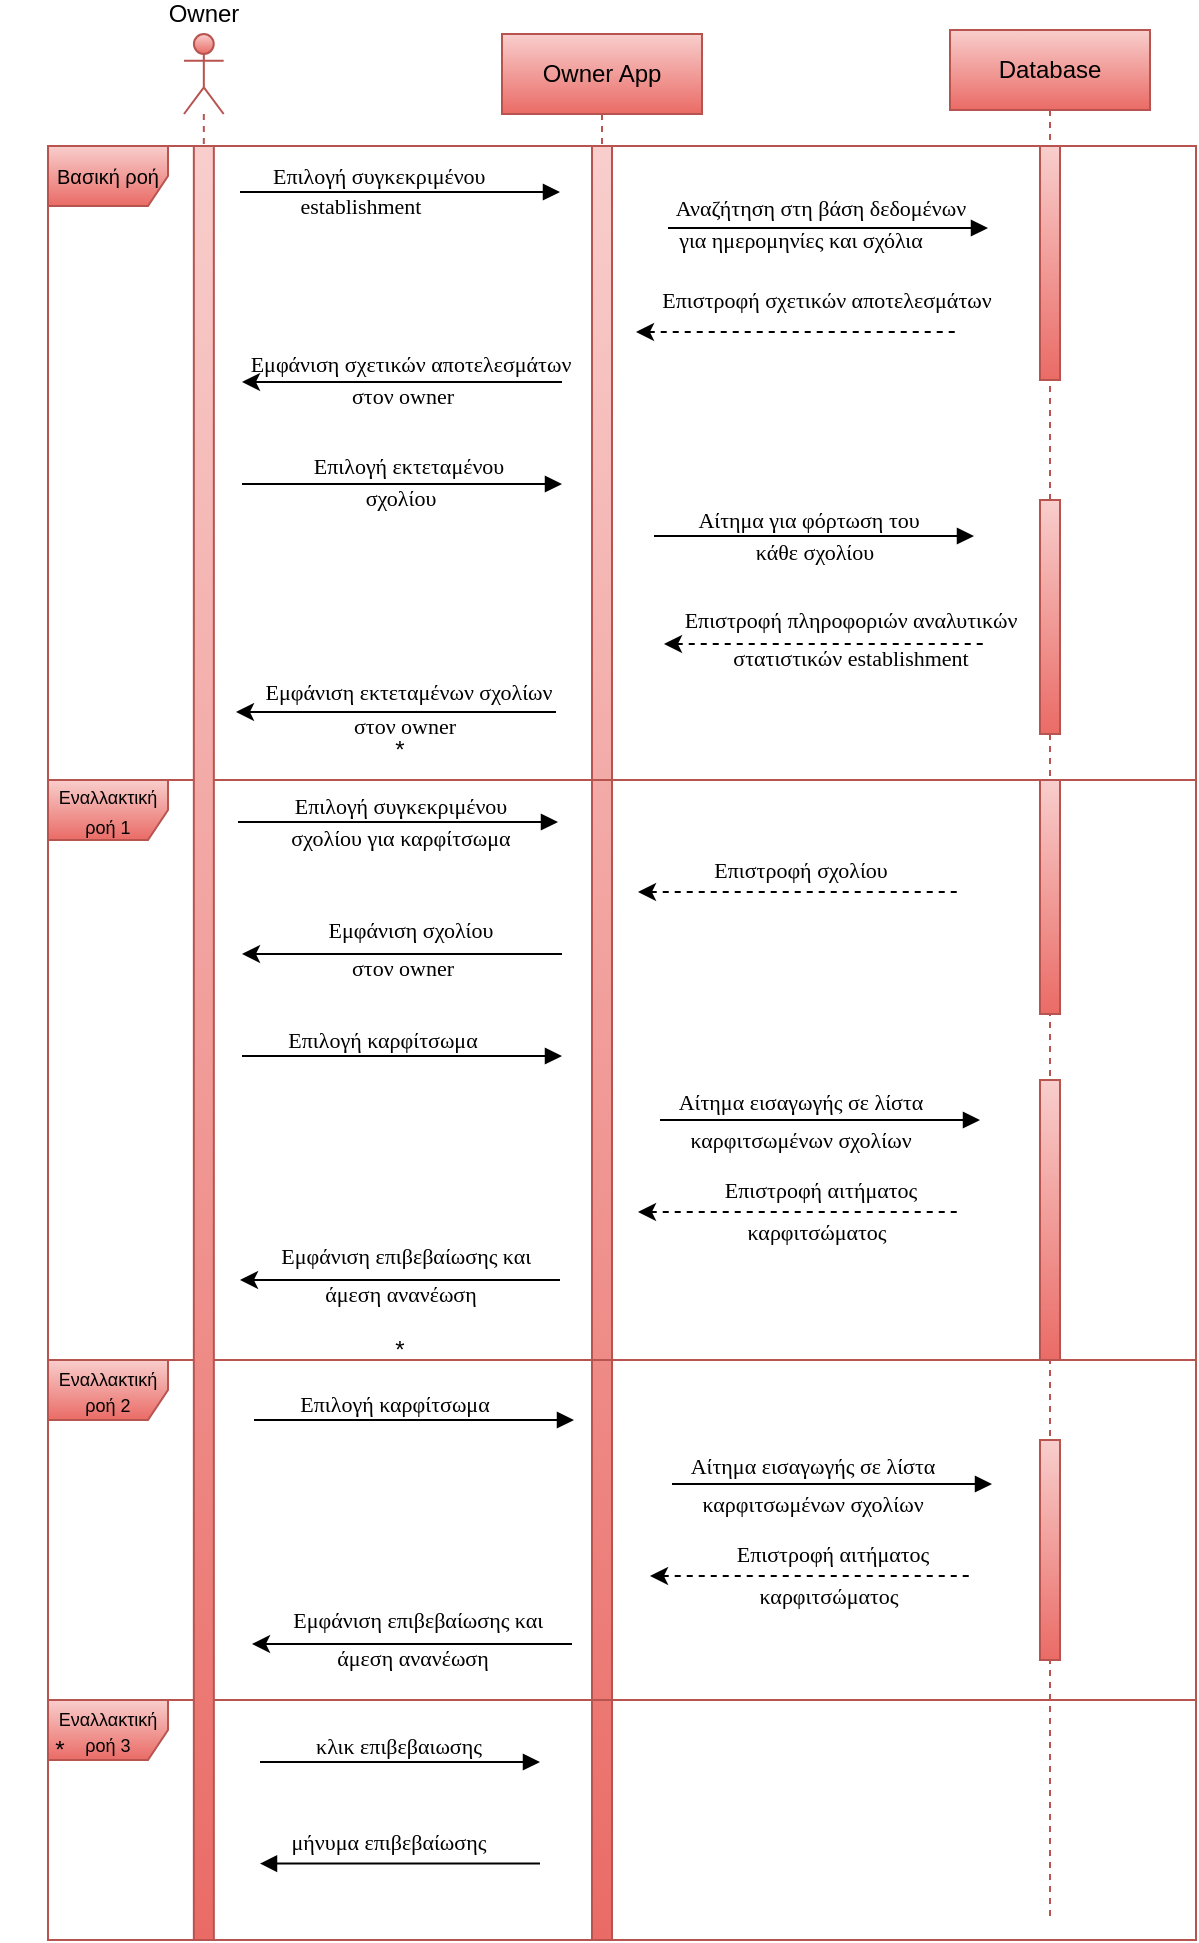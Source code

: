 <mxfile version="24.2.5" type="device" pages="2">
  <diagram name="Page-1" id="2YBvvXClWsGukQMizWep">
    <mxGraphModel dx="819" dy="478" grid="1" gridSize="10" guides="1" tooltips="1" connect="1" arrows="1" fold="1" page="1" pageScale="1" pageWidth="850" pageHeight="1100" math="0" shadow="0">
      <root>
        <mxCell id="0" />
        <mxCell id="1" parent="0" />
        <mxCell id="HssEaDPhGQ170ZanIvbt-1" value="Owner" style="shape=umlLifeline;perimeter=lifelinePerimeter;whiteSpace=wrap;html=1;container=1;dropTarget=0;collapsible=0;recursiveResize=0;outlineConnect=0;portConstraint=eastwest;newEdgeStyle={&quot;curved&quot;:0,&quot;rounded&quot;:0};participant=umlActor;horizontal=1;verticalAlign=middle;align=center;spacingTop=0;spacing=2;spacingBottom=60;fillColor=#f8cecc;gradientColor=#ea6b66;strokeColor=#b85450;" parent="1" vertex="1">
          <mxGeometry x="92" y="127" width="19.83" height="943" as="geometry" />
        </mxCell>
        <mxCell id="HssEaDPhGQ170ZanIvbt-2" value="Owner App" style="shape=umlLifeline;perimeter=lifelinePerimeter;whiteSpace=wrap;html=1;container=1;dropTarget=0;collapsible=0;recursiveResize=0;outlineConnect=0;portConstraint=eastwest;newEdgeStyle={&quot;curved&quot;:0,&quot;rounded&quot;:0};fillColor=#f8cecc;gradientColor=#ea6b66;strokeColor=#b85450;" parent="1" vertex="1">
          <mxGeometry x="251" y="127" width="100" height="953" as="geometry" />
        </mxCell>
        <mxCell id="X7sTj3hDLXXS_QdZAhLl-9" value="" style="html=1;points=[[0,0,0,0,5],[0,1,0,0,-5],[1,0,0,0,5],[1,1,0,0,-5]];perimeter=orthogonalPerimeter;outlineConnect=0;targetShapes=umlLifeline;portConstraint=eastwest;newEdgeStyle={&quot;curved&quot;:0,&quot;rounded&quot;:0};fillColor=#f8cecc;gradientColor=#ea6b66;strokeColor=#b85450;" parent="HssEaDPhGQ170ZanIvbt-2" vertex="1">
          <mxGeometry x="45" y="56" width="10" height="897" as="geometry" />
        </mxCell>
        <mxCell id="HssEaDPhGQ170ZanIvbt-3" value="Database" style="shape=umlLifeline;perimeter=lifelinePerimeter;whiteSpace=wrap;html=1;container=1;dropTarget=0;collapsible=0;recursiveResize=0;outlineConnect=0;portConstraint=eastwest;newEdgeStyle={&quot;curved&quot;:0,&quot;rounded&quot;:0};fontFamily=Helvetica;strokeColor=#b85450;align=center;verticalAlign=middle;fontSize=12;fontColor=default;fillColor=#f8cecc;gradientColor=#ea6b66;" parent="1" vertex="1">
          <mxGeometry x="475" y="125" width="100" height="945" as="geometry" />
        </mxCell>
        <mxCell id="HssEaDPhGQ170ZanIvbt-4" value="" style="endArrow=block;endFill=1;html=1;edgeStyle=orthogonalEdgeStyle;align=left;verticalAlign=top;rounded=0;fontFamily=comfortaa;" parent="1" edge="1">
          <mxGeometry x="-1" relative="1" as="geometry">
            <mxPoint x="120" y="206" as="sourcePoint" />
            <mxPoint x="280" y="206" as="targetPoint" />
          </mxGeometry>
        </mxCell>
        <mxCell id="HssEaDPhGQ170ZanIvbt-5" value="Επιλογή συγκεκριμένου&lt;span style=&quot;white-space: pre;&quot;&gt;&#x9;&lt;/span&gt;" style="edgeLabel;html=1;align=center;verticalAlign=middle;resizable=0;points=[];fontFamily=comfortaa;" parent="HssEaDPhGQ170ZanIvbt-4" connectable="0" vertex="1">
          <mxGeometry x="0.043" y="1" relative="1" as="geometry">
            <mxPoint x="-13" y="-7" as="offset" />
          </mxGeometry>
        </mxCell>
        <mxCell id="HssEaDPhGQ170ZanIvbt-6" value="establishment" style="edgeLabel;html=1;align=center;verticalAlign=middle;resizable=0;points=[];fontFamily=comfortaa;" parent="HssEaDPhGQ170ZanIvbt-4" connectable="0" vertex="1">
          <mxGeometry x="0.061" y="-3" relative="1" as="geometry">
            <mxPoint x="-25" y="4" as="offset" />
          </mxGeometry>
        </mxCell>
        <mxCell id="HssEaDPhGQ170ZanIvbt-7" value="" style="endArrow=block;endFill=1;html=1;edgeStyle=orthogonalEdgeStyle;align=left;verticalAlign=top;rounded=0;fontFamily=comfortaa;" parent="1" edge="1">
          <mxGeometry x="-1" relative="1" as="geometry">
            <mxPoint x="334" y="224" as="sourcePoint" />
            <mxPoint x="494" y="224" as="targetPoint" />
          </mxGeometry>
        </mxCell>
        <mxCell id="HssEaDPhGQ170ZanIvbt-8" value="Αναζήτηση στη βάση δεδομένων" style="edgeLabel;html=1;align=center;verticalAlign=middle;resizable=0;points=[];fontFamily=comfortaa;labelBackgroundColor=none;" parent="HssEaDPhGQ170ZanIvbt-7" connectable="0" vertex="1">
          <mxGeometry x="-0.188" y="2" relative="1" as="geometry">
            <mxPoint x="11" y="-8" as="offset" />
          </mxGeometry>
        </mxCell>
        <mxCell id="HssEaDPhGQ170ZanIvbt-9" value="για ημερομηνίες και σχόλια" style="edgeLabel;html=1;align=center;verticalAlign=middle;resizable=0;points=[];fontFamily=comfortaa;labelBackgroundColor=none;" parent="HssEaDPhGQ170ZanIvbt-7" connectable="0" vertex="1">
          <mxGeometry x="0.037" relative="1" as="geometry">
            <mxPoint x="-17" y="6" as="offset" />
          </mxGeometry>
        </mxCell>
        <mxCell id="HssEaDPhGQ170ZanIvbt-10" value="" style="endArrow=block;endFill=1;html=1;edgeStyle=orthogonalEdgeStyle;align=left;verticalAlign=top;rounded=0;fontFamily=comfortaa;" parent="1" edge="1">
          <mxGeometry x="-1" relative="1" as="geometry">
            <mxPoint x="121" y="352" as="sourcePoint" />
            <mxPoint x="281" y="352" as="targetPoint" />
          </mxGeometry>
        </mxCell>
        <mxCell id="HssEaDPhGQ170ZanIvbt-11" value="Επιλογή εκτεταμένου" style="edgeLabel;html=1;align=center;verticalAlign=middle;resizable=0;points=[];fontFamily=comfortaa;" parent="HssEaDPhGQ170ZanIvbt-10" connectable="0" vertex="1">
          <mxGeometry x="0.129" y="1" relative="1" as="geometry">
            <mxPoint x="-8" y="-8" as="offset" />
          </mxGeometry>
        </mxCell>
        <mxCell id="HssEaDPhGQ170ZanIvbt-12" value="σχολίου" style="edgeLabel;html=1;align=center;verticalAlign=middle;resizable=0;points=[];fontFamily=comfortaa;" parent="HssEaDPhGQ170ZanIvbt-10" connectable="0" vertex="1">
          <mxGeometry x="0.172" y="-2" relative="1" as="geometry">
            <mxPoint x="-15" y="5" as="offset" />
          </mxGeometry>
        </mxCell>
        <mxCell id="HssEaDPhGQ170ZanIvbt-13" value="" style="endArrow=block;endFill=1;html=1;edgeStyle=orthogonalEdgeStyle;align=left;verticalAlign=top;rounded=0;fontFamily=comfortaa;" parent="1" edge="1">
          <mxGeometry x="-1" relative="1" as="geometry">
            <mxPoint x="119" y="521" as="sourcePoint" />
            <mxPoint x="279" y="521" as="targetPoint" />
          </mxGeometry>
        </mxCell>
        <mxCell id="HssEaDPhGQ170ZanIvbt-14" value="Επιλογή συγκεκριμένου" style="edgeLabel;html=1;align=center;verticalAlign=middle;resizable=0;points=[];fontFamily=comfortaa;labelBackgroundColor=none;" parent="HssEaDPhGQ170ZanIvbt-13" connectable="0" vertex="1">
          <mxGeometry x="0.263" y="2" relative="1" as="geometry">
            <mxPoint x="-20" y="-6" as="offset" />
          </mxGeometry>
        </mxCell>
        <mxCell id="HssEaDPhGQ170ZanIvbt-15" value="σχολίου για καρφίτσωμα" style="edgeLabel;html=1;align=center;verticalAlign=middle;resizable=0;points=[];fontFamily=comfortaa;" parent="HssEaDPhGQ170ZanIvbt-13" connectable="0" vertex="1">
          <mxGeometry x="0.761" relative="1" as="geometry">
            <mxPoint x="-60" y="8" as="offset" />
          </mxGeometry>
        </mxCell>
        <mxCell id="HssEaDPhGQ170ZanIvbt-16" value="" style="endArrow=block;endFill=1;html=1;edgeStyle=orthogonalEdgeStyle;align=left;verticalAlign=top;rounded=0;fontFamily=comfortaa;" parent="1" edge="1">
          <mxGeometry x="-1" relative="1" as="geometry">
            <mxPoint x="327" y="378" as="sourcePoint" />
            <mxPoint x="487" y="378" as="targetPoint" />
          </mxGeometry>
        </mxCell>
        <mxCell id="HssEaDPhGQ170ZanIvbt-17" value="Αίτημα για φόρτωση του" style="edgeLabel;html=1;align=center;verticalAlign=middle;resizable=0;points=[];fontFamily=comfortaa;" parent="HssEaDPhGQ170ZanIvbt-16" connectable="0" vertex="1">
          <mxGeometry x="0.3" y="-1" relative="1" as="geometry">
            <mxPoint x="-27" y="-9" as="offset" />
          </mxGeometry>
        </mxCell>
        <mxCell id="HssEaDPhGQ170ZanIvbt-18" value="κάθε σχολίου" style="edgeLabel;html=1;align=center;verticalAlign=middle;resizable=0;points=[];fontFamily=comfortaa;" parent="HssEaDPhGQ170ZanIvbt-16" connectable="0" vertex="1">
          <mxGeometry x="0.231" y="-3" relative="1" as="geometry">
            <mxPoint x="-19" y="5" as="offset" />
          </mxGeometry>
        </mxCell>
        <mxCell id="HssEaDPhGQ170ZanIvbt-19" value="" style="endArrow=none;endFill=0;html=1;edgeStyle=orthogonalEdgeStyle;align=left;verticalAlign=top;rounded=0;startArrow=classic;startFill=1;dashed=1;fontFamily=comfortaa;" parent="1" edge="1">
          <mxGeometry x="-1" relative="1" as="geometry">
            <mxPoint x="318" y="276" as="sourcePoint" />
            <mxPoint x="478" y="276" as="targetPoint" />
          </mxGeometry>
        </mxCell>
        <mxCell id="HssEaDPhGQ170ZanIvbt-20" value="Επιστροφή σχετικών αποτελεσμάτων" style="edgeLabel;html=1;align=center;verticalAlign=middle;resizable=0;points=[];fontFamily=comfortaa;" parent="HssEaDPhGQ170ZanIvbt-19" connectable="0" vertex="1">
          <mxGeometry x="-0.324" y="2" relative="1" as="geometry">
            <mxPoint x="41" y="-14" as="offset" />
          </mxGeometry>
        </mxCell>
        <mxCell id="HssEaDPhGQ170ZanIvbt-21" value="" style="endArrow=none;endFill=0;html=1;edgeStyle=orthogonalEdgeStyle;align=left;verticalAlign=top;rounded=0;startArrow=classic;startFill=1;fontFamily=comfortaa;" parent="1" edge="1">
          <mxGeometry x="-1" relative="1" as="geometry">
            <mxPoint x="118" y="466" as="sourcePoint" />
            <mxPoint x="278" y="466" as="targetPoint" />
          </mxGeometry>
        </mxCell>
        <mxCell id="HssEaDPhGQ170ZanIvbt-22" value="&lt;font&gt;Εμφάνιση εκτεταμένων σχολίων&lt;/font&gt;" style="edgeLabel;html=1;align=center;verticalAlign=middle;resizable=0;points=[];fontFamily=comfortaa;labelBackgroundColor=none;" parent="HssEaDPhGQ170ZanIvbt-21" connectable="0" vertex="1">
          <mxGeometry x="-0.133" relative="1" as="geometry">
            <mxPoint x="16" y="-10" as="offset" />
          </mxGeometry>
        </mxCell>
        <mxCell id="HssEaDPhGQ170ZanIvbt-23" value="&lt;font&gt;στον owner&lt;/font&gt;" style="edgeLabel;html=1;align=center;verticalAlign=middle;resizable=0;points=[];fontFamily=comfortaa;" parent="HssEaDPhGQ170ZanIvbt-21" connectable="0" vertex="1">
          <mxGeometry x="0.253" y="-1" relative="1" as="geometry">
            <mxPoint x="-16" y="6" as="offset" />
          </mxGeometry>
        </mxCell>
        <mxCell id="HssEaDPhGQ170ZanIvbt-24" value="" style="endArrow=none;endFill=0;html=1;edgeStyle=orthogonalEdgeStyle;align=left;verticalAlign=top;rounded=0;startArrow=classic;startFill=1;fontFamily=comfortaa;dashed=1;" parent="1" edge="1">
          <mxGeometry x="-1" relative="1" as="geometry">
            <mxPoint x="332" y="432" as="sourcePoint" />
            <mxPoint x="492" y="432" as="targetPoint" />
          </mxGeometry>
        </mxCell>
        <mxCell id="HssEaDPhGQ170ZanIvbt-25" value="Επιστροφή πληροφοριών αναλυτικών" style="edgeLabel;html=1;align=center;verticalAlign=middle;resizable=0;points=[];fontFamily=comfortaa;" parent="HssEaDPhGQ170ZanIvbt-24" connectable="0" vertex="1">
          <mxGeometry x="-0.125" relative="1" as="geometry">
            <mxPoint x="23" y="-12" as="offset" />
          </mxGeometry>
        </mxCell>
        <mxCell id="HssEaDPhGQ170ZanIvbt-26" value="στατιστικών establishment" style="edgeLabel;html=1;align=center;verticalAlign=middle;resizable=0;points=[];fontFamily=comfortaa;" parent="HssEaDPhGQ170ZanIvbt-24" connectable="0" vertex="1">
          <mxGeometry x="0.418" y="-2" relative="1" as="geometry">
            <mxPoint x="-21" y="5" as="offset" />
          </mxGeometry>
        </mxCell>
        <mxCell id="HssEaDPhGQ170ZanIvbt-27" value="" style="endArrow=none;endFill=0;html=1;edgeStyle=orthogonalEdgeStyle;align=left;verticalAlign=top;rounded=0;startArrow=classic;startFill=1;fontFamily=comfortaa;" parent="1" edge="1">
          <mxGeometry x="-1" relative="1" as="geometry">
            <mxPoint x="121" y="301" as="sourcePoint" />
            <mxPoint x="281" y="301" as="targetPoint" />
          </mxGeometry>
        </mxCell>
        <mxCell id="HssEaDPhGQ170ZanIvbt-28" value="Εμφάνιση σχετικών αποτελεσμάτων" style="edgeLabel;html=1;align=center;verticalAlign=middle;resizable=0;points=[];fontFamily=comfortaa;labelBackgroundColor=none;" parent="HssEaDPhGQ170ZanIvbt-27" connectable="0" vertex="1">
          <mxGeometry x="0.259" y="1" relative="1" as="geometry">
            <mxPoint x="-17" y="-8" as="offset" />
          </mxGeometry>
        </mxCell>
        <mxCell id="HssEaDPhGQ170ZanIvbt-29" value="στον owner" style="edgeLabel;html=1;align=center;verticalAlign=middle;resizable=0;points=[];fontFamily=comfortaa;" parent="HssEaDPhGQ170ZanIvbt-27" connectable="0" vertex="1">
          <mxGeometry x="0.009" y="2" relative="1" as="geometry">
            <mxPoint x="-1" y="9" as="offset" />
          </mxGeometry>
        </mxCell>
        <mxCell id="HssEaDPhGQ170ZanIvbt-30" value="&lt;font style=&quot;font-size: 10px;&quot;&gt;Βασική ροή&lt;/font&gt;" style="shape=umlFrame;whiteSpace=wrap;html=1;pointerEvents=0;fillColor=#f8cecc;gradientColor=#ea6b66;strokeColor=#b85450;" parent="1" vertex="1">
          <mxGeometry x="24" y="183" width="574" height="317" as="geometry" />
        </mxCell>
        <mxCell id="HssEaDPhGQ170ZanIvbt-31" value="&lt;font style=&quot;font-size: 9px;&quot;&gt;Εναλλακτική ροή 1&lt;/font&gt;" style="shape=umlFrame;whiteSpace=wrap;html=1;pointerEvents=0;fontFamily=Helvetica;fontSize=12;strokeColor=#b85450;align=center;verticalAlign=middle;fontColor=default;fillColor=#f8cecc;gradientColor=#ea6b66;" parent="1" vertex="1">
          <mxGeometry x="24" y="500" width="574" height="290" as="geometry" />
        </mxCell>
        <mxCell id="HssEaDPhGQ170ZanIvbt-32" value="&lt;p style=&quot;line-height: 100%;&quot;&gt;&lt;font style=&quot;&quot;&gt;&lt;font style=&quot;font-size: 9px;&quot;&gt;Εναλλακτική ροή 2&lt;/font&gt;&lt;br&gt;&lt;/font&gt;&lt;/p&gt;" style="shape=umlFrame;whiteSpace=wrap;html=1;pointerEvents=0;fontFamily=Helvetica;strokeColor=#b85450;align=center;verticalAlign=middle;fontSize=12;fontColor=default;fillColor=#f8cecc;gradientColor=#ea6b66;" parent="1" vertex="1">
          <mxGeometry x="24" y="790" width="574" height="170" as="geometry" />
        </mxCell>
        <mxCell id="HssEaDPhGQ170ZanIvbt-33" value="" style="endArrow=block;endFill=1;html=1;edgeStyle=orthogonalEdgeStyle;align=left;verticalAlign=top;rounded=0;fontFamily=comfortaa;" parent="1" edge="1">
          <mxGeometry x="-1" relative="1" as="geometry">
            <mxPoint x="121" y="638" as="sourcePoint" />
            <mxPoint x="281" y="638" as="targetPoint" />
          </mxGeometry>
        </mxCell>
        <mxCell id="HssEaDPhGQ170ZanIvbt-34" value="Επιλογή καρφίτσωμα" style="edgeLabel;html=1;align=center;verticalAlign=middle;resizable=0;points=[];fontFamily=comfortaa;" parent="HssEaDPhGQ170ZanIvbt-33" connectable="0" vertex="1">
          <mxGeometry x="0.129" y="1" relative="1" as="geometry">
            <mxPoint x="-21" y="-7" as="offset" />
          </mxGeometry>
        </mxCell>
        <mxCell id="HssEaDPhGQ170ZanIvbt-36" value="" style="endArrow=none;endFill=0;html=1;edgeStyle=orthogonalEdgeStyle;align=left;verticalAlign=top;rounded=0;startArrow=classic;startFill=1;fontFamily=comfortaa;" parent="1" edge="1">
          <mxGeometry x="-1" relative="1" as="geometry">
            <mxPoint x="121" y="587" as="sourcePoint" />
            <mxPoint x="281" y="587" as="targetPoint" />
          </mxGeometry>
        </mxCell>
        <mxCell id="HssEaDPhGQ170ZanIvbt-37" value="Εμφάνιση σχολίου" style="edgeLabel;html=1;align=center;verticalAlign=middle;resizable=0;points=[];fontFamily=comfortaa;labelBorderColor=none;labelBackgroundColor=default;" parent="HssEaDPhGQ170ZanIvbt-36" connectable="0" vertex="1">
          <mxGeometry x="0.259" y="1" relative="1" as="geometry">
            <mxPoint x="-17" y="-11" as="offset" />
          </mxGeometry>
        </mxCell>
        <mxCell id="HssEaDPhGQ170ZanIvbt-38" value="στον owner" style="edgeLabel;html=1;align=center;verticalAlign=middle;resizable=0;points=[];fontFamily=comfortaa;" parent="HssEaDPhGQ170ZanIvbt-36" connectable="0" vertex="1">
          <mxGeometry x="0.009" y="2" relative="1" as="geometry">
            <mxPoint x="-1" y="9" as="offset" />
          </mxGeometry>
        </mxCell>
        <mxCell id="HssEaDPhGQ170ZanIvbt-39" value="" style="endArrow=none;endFill=0;html=1;edgeStyle=orthogonalEdgeStyle;align=left;verticalAlign=top;rounded=0;startArrow=classic;startFill=1;fontFamily=comfortaa;dashed=1;" parent="1" edge="1">
          <mxGeometry x="-1" relative="1" as="geometry">
            <mxPoint x="319" y="556" as="sourcePoint" />
            <mxPoint x="479" y="556" as="targetPoint" />
          </mxGeometry>
        </mxCell>
        <mxCell id="HssEaDPhGQ170ZanIvbt-40" value="Επιστροφή σχολίου" style="edgeLabel;html=1;align=center;verticalAlign=middle;resizable=0;points=[];fontFamily=comfortaa;labelBackgroundColor=default;" parent="HssEaDPhGQ170ZanIvbt-39" connectable="0" vertex="1">
          <mxGeometry x="-0.324" y="2" relative="1" as="geometry">
            <mxPoint x="27" y="-9" as="offset" />
          </mxGeometry>
        </mxCell>
        <mxCell id="HssEaDPhGQ170ZanIvbt-41" value="" style="endArrow=none;endFill=0;html=1;edgeStyle=orthogonalEdgeStyle;align=left;verticalAlign=top;rounded=0;startArrow=classic;startFill=1;fontFamily=comfortaa;" parent="1" edge="1">
          <mxGeometry x="-1" relative="1" as="geometry">
            <mxPoint x="120" y="750" as="sourcePoint" />
            <mxPoint x="280" y="750" as="targetPoint" />
          </mxGeometry>
        </mxCell>
        <mxCell id="HssEaDPhGQ170ZanIvbt-42" value="Εμφάνιση επιβεβαίωσης και&amp;nbsp;" style="edgeLabel;html=1;align=center;verticalAlign=middle;resizable=0;points=[];fontFamily=comfortaa;labelBorderColor=none;labelBackgroundColor=default;" parent="HssEaDPhGQ170ZanIvbt-41" connectable="0" vertex="1">
          <mxGeometry x="0.259" y="1" relative="1" as="geometry">
            <mxPoint x="-17" y="-11" as="offset" />
          </mxGeometry>
        </mxCell>
        <mxCell id="HssEaDPhGQ170ZanIvbt-43" value="άμεση ανανέωση" style="edgeLabel;html=1;align=center;verticalAlign=middle;resizable=0;points=[];fontFamily=comfortaa;" parent="HssEaDPhGQ170ZanIvbt-41" connectable="0" vertex="1">
          <mxGeometry x="0.009" y="2" relative="1" as="geometry">
            <mxPoint x="-1" y="9" as="offset" />
          </mxGeometry>
        </mxCell>
        <mxCell id="HssEaDPhGQ170ZanIvbt-44" value="" style="endArrow=block;endFill=1;html=1;edgeStyle=orthogonalEdgeStyle;align=left;verticalAlign=top;rounded=0;fontFamily=comfortaa;" parent="1" edge="1">
          <mxGeometry x="-1" relative="1" as="geometry">
            <mxPoint x="330" y="670" as="sourcePoint" />
            <mxPoint x="490" y="670" as="targetPoint" />
          </mxGeometry>
        </mxCell>
        <mxCell id="HssEaDPhGQ170ZanIvbt-45" value="Αίτημα εισαγωγής σε λίστα" style="edgeLabel;html=1;align=center;verticalAlign=middle;resizable=0;points=[];fontFamily=comfortaa;" parent="HssEaDPhGQ170ZanIvbt-44" connectable="0" vertex="1">
          <mxGeometry x="0.129" y="1" relative="1" as="geometry">
            <mxPoint x="-21" y="-8" as="offset" />
          </mxGeometry>
        </mxCell>
        <mxCell id="HssEaDPhGQ170ZanIvbt-71" value="καρφιτσωμένων σχολίων" style="edgeLabel;html=1;align=center;verticalAlign=middle;resizable=0;points=[];fontFamily=comfortaa;" parent="HssEaDPhGQ170ZanIvbt-44" connectable="0" vertex="1">
          <mxGeometry x="0.129" y="1" relative="1" as="geometry">
            <mxPoint x="-21" y="11" as="offset" />
          </mxGeometry>
        </mxCell>
        <mxCell id="HssEaDPhGQ170ZanIvbt-46" value="" style="endArrow=none;endFill=0;html=1;edgeStyle=orthogonalEdgeStyle;align=left;verticalAlign=top;rounded=0;startArrow=classic;startFill=1;fontFamily=comfortaa;dashed=1;" parent="1" edge="1">
          <mxGeometry x="-1" relative="1" as="geometry">
            <mxPoint x="319" y="716" as="sourcePoint" />
            <mxPoint x="479" y="716" as="targetPoint" />
          </mxGeometry>
        </mxCell>
        <mxCell id="HssEaDPhGQ170ZanIvbt-47" value="Επιστροφή αιτήματος" style="edgeLabel;html=1;align=center;verticalAlign=middle;resizable=0;points=[];fontFamily=comfortaa;labelBackgroundColor=default;" parent="HssEaDPhGQ170ZanIvbt-46" connectable="0" vertex="1">
          <mxGeometry x="-0.324" y="2" relative="1" as="geometry">
            <mxPoint x="37" y="-9" as="offset" />
          </mxGeometry>
        </mxCell>
        <mxCell id="HssEaDPhGQ170ZanIvbt-72" value="καρφιτσώματος" style="edgeLabel;html=1;align=center;verticalAlign=middle;resizable=0;points=[];fontFamily=comfortaa;labelBackgroundColor=default;" parent="HssEaDPhGQ170ZanIvbt-46" connectable="0" vertex="1">
          <mxGeometry x="-0.324" y="2" relative="1" as="geometry">
            <mxPoint x="35" y="12" as="offset" />
          </mxGeometry>
        </mxCell>
        <mxCell id="HssEaDPhGQ170ZanIvbt-66" value="&lt;p style=&quot;line-height: 100%;&quot;&gt;&lt;font style=&quot;&quot;&gt;&lt;font style=&quot;font-size: 9px;&quot;&gt;Εναλλακτική ροή 3&lt;/font&gt;&lt;br&gt;&lt;/font&gt;&lt;/p&gt;" style="shape=umlFrame;whiteSpace=wrap;html=1;pointerEvents=0;fontFamily=Helvetica;strokeColor=#b85450;align=center;verticalAlign=middle;fontSize=12;fontColor=default;fillColor=#f8cecc;gradientColor=#ea6b66;" parent="1" vertex="1">
          <mxGeometry x="24" y="960" width="574" height="120" as="geometry" />
        </mxCell>
        <mxCell id="HssEaDPhGQ170ZanIvbt-67" value="" style="endArrow=block;endFill=1;html=1;edgeStyle=orthogonalEdgeStyle;align=left;verticalAlign=top;rounded=0;fontFamily=comfortaa;" parent="1" edge="1">
          <mxGeometry x="-1" relative="1" as="geometry">
            <mxPoint x="130" y="991" as="sourcePoint" />
            <mxPoint x="270" y="991" as="targetPoint" />
          </mxGeometry>
        </mxCell>
        <mxCell id="HssEaDPhGQ170ZanIvbt-68" value="κλικ επιβεβαιωσης" style="edgeLabel;html=1;align=center;verticalAlign=middle;resizable=0;points=[];fontFamily=comfortaa;labelBackgroundColor=none;" parent="HssEaDPhGQ170ZanIvbt-67" connectable="0" vertex="1">
          <mxGeometry x="0.263" y="2" relative="1" as="geometry">
            <mxPoint x="-20" y="-6" as="offset" />
          </mxGeometry>
        </mxCell>
        <mxCell id="HssEaDPhGQ170ZanIvbt-69" value="" style="endArrow=block;endFill=1;html=1;edgeStyle=orthogonalEdgeStyle;align=left;verticalAlign=top;rounded=0;fontFamily=comfortaa;" parent="1" edge="1">
          <mxGeometry x="-1" relative="1" as="geometry">
            <mxPoint x="270" y="1041.8" as="sourcePoint" />
            <mxPoint x="130" y="1041.8" as="targetPoint" />
          </mxGeometry>
        </mxCell>
        <mxCell id="HssEaDPhGQ170ZanIvbt-70" value="μήνυμα επιβεβαίωσης" style="edgeLabel;html=1;align=center;verticalAlign=middle;resizable=0;points=[];fontFamily=comfortaa;labelBackgroundColor=none;" parent="HssEaDPhGQ170ZanIvbt-69" connectable="0" vertex="1">
          <mxGeometry x="0.263" y="2" relative="1" as="geometry">
            <mxPoint x="12" y="-13" as="offset" />
          </mxGeometry>
        </mxCell>
        <mxCell id="HssEaDPhGQ170ZanIvbt-114" value="" style="endArrow=block;endFill=1;html=1;edgeStyle=orthogonalEdgeStyle;align=left;verticalAlign=top;rounded=0;fontFamily=comfortaa;" parent="1" edge="1">
          <mxGeometry x="-1" relative="1" as="geometry">
            <mxPoint x="127" y="820" as="sourcePoint" />
            <mxPoint x="287" y="820" as="targetPoint" />
          </mxGeometry>
        </mxCell>
        <mxCell id="HssEaDPhGQ170ZanIvbt-115" value="Επιλογή καρφίτσωμα" style="edgeLabel;html=1;align=center;verticalAlign=middle;resizable=0;points=[];fontFamily=comfortaa;" parent="HssEaDPhGQ170ZanIvbt-114" connectable="0" vertex="1">
          <mxGeometry x="0.129" y="1" relative="1" as="geometry">
            <mxPoint x="-21" y="-7" as="offset" />
          </mxGeometry>
        </mxCell>
        <mxCell id="HssEaDPhGQ170ZanIvbt-121" value="" style="endArrow=none;endFill=0;html=1;edgeStyle=orthogonalEdgeStyle;align=left;verticalAlign=top;rounded=0;startArrow=classic;startFill=1;fontFamily=comfortaa;" parent="1" edge="1">
          <mxGeometry x="-1" relative="1" as="geometry">
            <mxPoint x="126" y="932" as="sourcePoint" />
            <mxPoint x="286" y="932" as="targetPoint" />
          </mxGeometry>
        </mxCell>
        <mxCell id="HssEaDPhGQ170ZanIvbt-122" value="Εμφάνιση επιβεβαίωσης και&amp;nbsp;" style="edgeLabel;html=1;align=center;verticalAlign=middle;resizable=0;points=[];fontFamily=comfortaa;labelBorderColor=none;labelBackgroundColor=default;" parent="HssEaDPhGQ170ZanIvbt-121" connectable="0" vertex="1">
          <mxGeometry x="0.259" y="1" relative="1" as="geometry">
            <mxPoint x="-17" y="-11" as="offset" />
          </mxGeometry>
        </mxCell>
        <mxCell id="HssEaDPhGQ170ZanIvbt-123" value="άμεση ανανέωση" style="edgeLabel;html=1;align=center;verticalAlign=middle;resizable=0;points=[];fontFamily=comfortaa;" parent="HssEaDPhGQ170ZanIvbt-121" connectable="0" vertex="1">
          <mxGeometry x="0.009" y="2" relative="1" as="geometry">
            <mxPoint x="-1" y="9" as="offset" />
          </mxGeometry>
        </mxCell>
        <mxCell id="HssEaDPhGQ170ZanIvbt-124" value="" style="endArrow=block;endFill=1;html=1;edgeStyle=orthogonalEdgeStyle;align=left;verticalAlign=top;rounded=0;fontFamily=comfortaa;" parent="1" edge="1">
          <mxGeometry x="-1" relative="1" as="geometry">
            <mxPoint x="336" y="852" as="sourcePoint" />
            <mxPoint x="496" y="852" as="targetPoint" />
          </mxGeometry>
        </mxCell>
        <mxCell id="HssEaDPhGQ170ZanIvbt-125" value="Αίτημα εισαγωγής σε λίστα" style="edgeLabel;html=1;align=center;verticalAlign=middle;resizable=0;points=[];fontFamily=comfortaa;" parent="HssEaDPhGQ170ZanIvbt-124" connectable="0" vertex="1">
          <mxGeometry x="0.129" y="1" relative="1" as="geometry">
            <mxPoint x="-21" y="-8" as="offset" />
          </mxGeometry>
        </mxCell>
        <mxCell id="HssEaDPhGQ170ZanIvbt-126" value="καρφιτσωμένων σχολίων" style="edgeLabel;html=1;align=center;verticalAlign=middle;resizable=0;points=[];fontFamily=comfortaa;" parent="HssEaDPhGQ170ZanIvbt-124" connectable="0" vertex="1">
          <mxGeometry x="0.129" y="1" relative="1" as="geometry">
            <mxPoint x="-21" y="11" as="offset" />
          </mxGeometry>
        </mxCell>
        <mxCell id="HssEaDPhGQ170ZanIvbt-127" value="" style="endArrow=none;endFill=0;html=1;edgeStyle=orthogonalEdgeStyle;align=left;verticalAlign=top;rounded=0;startArrow=classic;startFill=1;fontFamily=comfortaa;dashed=1;" parent="1" edge="1">
          <mxGeometry x="-1" relative="1" as="geometry">
            <mxPoint x="325" y="898" as="sourcePoint" />
            <mxPoint x="485" y="898" as="targetPoint" />
          </mxGeometry>
        </mxCell>
        <mxCell id="HssEaDPhGQ170ZanIvbt-128" value="Επιστροφή αιτήματος" style="edgeLabel;html=1;align=center;verticalAlign=middle;resizable=0;points=[];fontFamily=comfortaa;labelBackgroundColor=default;" parent="HssEaDPhGQ170ZanIvbt-127" connectable="0" vertex="1">
          <mxGeometry x="-0.324" y="2" relative="1" as="geometry">
            <mxPoint x="37" y="-9" as="offset" />
          </mxGeometry>
        </mxCell>
        <mxCell id="HssEaDPhGQ170ZanIvbt-129" value="καρφιτσώματος" style="edgeLabel;html=1;align=center;verticalAlign=middle;resizable=0;points=[];fontFamily=comfortaa;labelBackgroundColor=default;" parent="HssEaDPhGQ170ZanIvbt-127" connectable="0" vertex="1">
          <mxGeometry x="-0.324" y="2" relative="1" as="geometry">
            <mxPoint x="35" y="12" as="offset" />
          </mxGeometry>
        </mxCell>
        <mxCell id="HssEaDPhGQ170ZanIvbt-130" value="*" style="text;strokeColor=none;align=center;fillColor=none;html=1;verticalAlign=middle;whiteSpace=wrap;rounded=0;" parent="1" vertex="1">
          <mxGeometry x="170" y="470" width="60" height="30" as="geometry" />
        </mxCell>
        <mxCell id="HssEaDPhGQ170ZanIvbt-131" value="*" style="text;strokeColor=none;align=center;fillColor=none;html=1;verticalAlign=middle;whiteSpace=wrap;rounded=0;" parent="1" vertex="1">
          <mxGeometry y="970" width="60" height="30" as="geometry" />
        </mxCell>
        <mxCell id="HssEaDPhGQ170ZanIvbt-132" value="*" style="text;strokeColor=none;align=center;fillColor=none;html=1;verticalAlign=middle;whiteSpace=wrap;rounded=0;" parent="1" vertex="1">
          <mxGeometry x="170" y="770" width="60" height="30" as="geometry" />
        </mxCell>
        <mxCell id="X7sTj3hDLXXS_QdZAhLl-1" value="" style="html=1;points=[[0,0,0,0,5],[0,1,0,0,-5],[1,0,0,0,5],[1,1,0,0,-5]];perimeter=orthogonalPerimeter;outlineConnect=0;targetShapes=umlLifeline;portConstraint=eastwest;newEdgeStyle={&quot;curved&quot;:0,&quot;rounded&quot;:0};fillColor=#f8cecc;gradientColor=#ea6b66;strokeColor=#b85450;" parent="1" vertex="1">
          <mxGeometry x="96.92" y="183" width="10" height="897" as="geometry" />
        </mxCell>
        <mxCell id="X7sTj3hDLXXS_QdZAhLl-2" value="" style="html=1;points=[[0,0,0,0,5],[0,1,0,0,-5],[1,0,0,0,5],[1,1,0,0,-5]];perimeter=orthogonalPerimeter;outlineConnect=0;targetShapes=umlLifeline;portConstraint=eastwest;newEdgeStyle={&quot;curved&quot;:0,&quot;rounded&quot;:0};fillColor=#f8cecc;gradientColor=#ea6b66;strokeColor=#b85450;" parent="1" vertex="1">
          <mxGeometry x="520" y="183" width="10" height="117" as="geometry" />
        </mxCell>
        <mxCell id="X7sTj3hDLXXS_QdZAhLl-5" value="" style="html=1;points=[[0,0,0,0,5],[0,1,0,0,-5],[1,0,0,0,5],[1,1,0,0,-5]];perimeter=orthogonalPerimeter;outlineConnect=0;targetShapes=umlLifeline;portConstraint=eastwest;newEdgeStyle={&quot;curved&quot;:0,&quot;rounded&quot;:0};fillColor=#f8cecc;gradientColor=#ea6b66;strokeColor=#b85450;" parent="1" vertex="1">
          <mxGeometry x="520" y="360" width="10" height="117" as="geometry" />
        </mxCell>
        <mxCell id="X7sTj3hDLXXS_QdZAhLl-6" value="" style="html=1;points=[[0,0,0,0,5],[0,1,0,0,-5],[1,0,0,0,5],[1,1,0,0,-5]];perimeter=orthogonalPerimeter;outlineConnect=0;targetShapes=umlLifeline;portConstraint=eastwest;newEdgeStyle={&quot;curved&quot;:0,&quot;rounded&quot;:0};fillColor=#f8cecc;gradientColor=#ea6b66;strokeColor=#b85450;" parent="1" vertex="1">
          <mxGeometry x="520" y="500" width="10" height="117" as="geometry" />
        </mxCell>
        <mxCell id="X7sTj3hDLXXS_QdZAhLl-7" value="" style="html=1;points=[[0,0,0,0,5],[0,1,0,0,-5],[1,0,0,0,5],[1,1,0,0,-5]];perimeter=orthogonalPerimeter;outlineConnect=0;targetShapes=umlLifeline;portConstraint=eastwest;newEdgeStyle={&quot;curved&quot;:0,&quot;rounded&quot;:0};fillColor=#f8cecc;gradientColor=#ea6b66;strokeColor=#b85450;" parent="1" vertex="1">
          <mxGeometry x="520" y="650" width="10" height="140" as="geometry" />
        </mxCell>
        <mxCell id="X7sTj3hDLXXS_QdZAhLl-8" value="" style="html=1;points=[[0,0,0,0,5],[0,1,0,0,-5],[1,0,0,0,5],[1,1,0,0,-5]];perimeter=orthogonalPerimeter;outlineConnect=0;targetShapes=umlLifeline;portConstraint=eastwest;newEdgeStyle={&quot;curved&quot;:0,&quot;rounded&quot;:0};fillColor=#f8cecc;gradientColor=#ea6b66;strokeColor=#b85450;" parent="1" vertex="1">
          <mxGeometry x="520" y="830" width="10" height="110" as="geometry" />
        </mxCell>
      </root>
    </mxGraphModel>
  </diagram>
  <diagram id="kkkRc87oQh0c7eLhH3Qx" name="Page-2">
    <mxGraphModel dx="1062" dy="619" grid="1" gridSize="10" guides="1" tooltips="1" connect="1" arrows="1" fold="1" page="1" pageScale="1" pageWidth="980" pageHeight="1390" math="0" shadow="0">
      <root>
        <mxCell id="0" />
        <mxCell id="1" parent="0" />
        <mxCell id="Kdmxx6mo2VDTszddEweq-2" value="trainer" style="shape=umlLifeline;perimeter=lifelinePerimeter;whiteSpace=wrap;html=1;container=1;dropTarget=0;collapsible=0;recursiveResize=0;outlineConnect=0;portConstraint=eastwest;newEdgeStyle={&quot;curved&quot;:0,&quot;rounded&quot;:0};participant=umlActor;horizontal=1;verticalAlign=middle;align=center;spacingTop=0;spacing=2;spacingBottom=60;fillColor=#f8cecc;gradientColor=#ea6b66;strokeColor=#b85450;fontFamily=comfortaa;" vertex="1" parent="1">
          <mxGeometry x="288" y="32" width="20" height="588" as="geometry" />
        </mxCell>
        <mxCell id="Kdmxx6mo2VDTszddEweq-3" value="Client App" style="shape=umlLifeline;perimeter=lifelinePerimeter;whiteSpace=wrap;html=1;container=1;dropTarget=0;collapsible=0;recursiveResize=0;outlineConnect=0;portConstraint=eastwest;newEdgeStyle={&quot;curved&quot;:0,&quot;rounded&quot;:0};fillColor=#f8cecc;gradientColor=#ea6b66;strokeColor=#b85450;fontFamily=comfortaa;" vertex="1" parent="1">
          <mxGeometry x="440" y="32" width="150" height="1508" as="geometry" />
        </mxCell>
        <mxCell id="Kdmxx6mo2VDTszddEweq-86" value="" style="html=1;points=[[0,0,0,0,5],[0,1,0,0,-5],[1,0,0,0,5],[1,1,0,0,-5]];perimeter=orthogonalPerimeter;outlineConnect=0;targetShapes=umlLifeline;portConstraint=eastwest;newEdgeStyle={&quot;curved&quot;:0,&quot;rounded&quot;:0};fillColor=#f8cecc;gradientColor=#ea6b66;strokeColor=#b85450;fontFamily=comfortaa;" vertex="1" parent="Kdmxx6mo2VDTszddEweq-3">
          <mxGeometry x="71.5" y="56" width="10" height="1454" as="geometry" />
        </mxCell>
        <mxCell id="Kdmxx6mo2VDTszddEweq-93" value="" style="edgeStyle=elbowEdgeStyle;fontSize=12;html=1;endArrow=blockThin;endFill=1;rounded=0;fontFamily=comfortaa;" edge="1" parent="Kdmxx6mo2VDTszddEweq-3">
          <mxGeometry width="160" relative="1" as="geometry">
            <mxPoint x="-128" y="468" as="sourcePoint" />
            <mxPoint x="32" y="468" as="targetPoint" />
          </mxGeometry>
        </mxCell>
        <mxCell id="Kdmxx6mo2VDTszddEweq-94" value="επιλογη λιστα με activities" style="edgeLabel;html=1;align=center;verticalAlign=middle;resizable=0;points=[];fontFamily=comfortaa;" connectable="0" vertex="1" parent="Kdmxx6mo2VDTszddEweq-93">
          <mxGeometry x="0.489" y="-1" relative="1" as="geometry">
            <mxPoint x="-38" y="-10" as="offset" />
          </mxGeometry>
        </mxCell>
        <mxCell id="Kdmxx6mo2VDTszddEweq-96" value="" style="edgeStyle=elbowEdgeStyle;fontSize=12;html=1;endArrow=none;endFill=0;rounded=0;startArrow=classic;startFill=1;dashed=1;fontFamily=comfortaa;" edge="1" parent="Kdmxx6mo2VDTszddEweq-3">
          <mxGeometry width="160" relative="1" as="geometry">
            <mxPoint x="-126" y="568" as="sourcePoint" />
            <mxPoint x="34" y="568" as="targetPoint" />
          </mxGeometry>
        </mxCell>
        <mxCell id="Kdmxx6mo2VDTszddEweq-97" value="εμφανιση λιστας" style="edgeLabel;html=1;align=center;verticalAlign=middle;resizable=0;points=[];labelBackgroundColor=none;fontFamily=comfortaa;" connectable="0" vertex="1" parent="Kdmxx6mo2VDTszddEweq-96">
          <mxGeometry x="0.208" relative="1" as="geometry">
            <mxPoint x="-18" y="-9" as="offset" />
          </mxGeometry>
        </mxCell>
        <mxCell id="Kdmxx6mo2VDTszddEweq-101" value="" style="edgeStyle=elbowEdgeStyle;fontSize=12;html=1;endArrow=none;endFill=0;rounded=0;startArrow=classic;startFill=1;dashed=1;fontFamily=comfortaa;" edge="1" parent="Kdmxx6mo2VDTszddEweq-3">
          <mxGeometry width="160" relative="1" as="geometry">
            <mxPoint x="-127" y="398" as="sourcePoint" />
            <mxPoint x="33" y="398" as="targetPoint" />
          </mxGeometry>
        </mxCell>
        <mxCell id="Kdmxx6mo2VDTszddEweq-102" value="μηνυμα επιβεβαιωσης" style="edgeLabel;html=1;align=center;verticalAlign=middle;resizable=0;points=[];labelBackgroundColor=none;fontFamily=comfortaa;" connectable="0" vertex="1" parent="Kdmxx6mo2VDTszddEweq-101">
          <mxGeometry x="0.208" relative="1" as="geometry">
            <mxPoint x="-18" y="-9" as="offset" />
          </mxGeometry>
        </mxCell>
        <mxCell id="Kdmxx6mo2VDTszddEweq-109" value="" style="edgeStyle=elbowEdgeStyle;fontSize=12;html=1;endArrow=blockThin;endFill=1;rounded=0;fontFamily=comfortaa;" edge="1" parent="Kdmxx6mo2VDTszddEweq-3">
          <mxGeometry width="160" relative="1" as="geometry">
            <mxPoint x="-127" y="708" as="sourcePoint" />
            <mxPoint x="33" y="708" as="targetPoint" />
          </mxGeometry>
        </mxCell>
        <mxCell id="Kdmxx6mo2VDTszddEweq-110" value="Αποστολή μηνύματος&amp;nbsp;&lt;div&gt;στους χρήστες&lt;/div&gt;" style="edgeLabel;html=1;align=center;verticalAlign=middle;resizable=0;points=[];fontFamily=comfortaa;labelBackgroundColor=none;" connectable="0" vertex="1" parent="Kdmxx6mo2VDTszddEweq-109">
          <mxGeometry x="0.304" relative="1" as="geometry">
            <mxPoint x="-25" as="offset" />
          </mxGeometry>
        </mxCell>
        <mxCell id="Kdmxx6mo2VDTszddEweq-4" value="Database" style="shape=umlLifeline;perimeter=lifelinePerimeter;whiteSpace=wrap;html=1;container=1;dropTarget=0;collapsible=0;recursiveResize=0;outlineConnect=0;portConstraint=eastwest;newEdgeStyle={&quot;curved&quot;:0,&quot;rounded&quot;:0};fillColor=#f8cecc;gradientColor=#ea6b66;strokeColor=#b85450;fontFamily=comfortaa;" vertex="1" parent="1">
          <mxGeometry x="671" y="30" width="123" height="1510" as="geometry" />
        </mxCell>
        <mxCell id="Kdmxx6mo2VDTszddEweq-87" value="" style="html=1;points=[[0,0,0,0,5],[0,1,0,0,-5],[1,0,0,0,5],[1,1,0,0,-5]];perimeter=orthogonalPerimeter;outlineConnect=0;targetShapes=umlLifeline;portConstraint=eastwest;newEdgeStyle={&quot;curved&quot;:0,&quot;rounded&quot;:0};fillColor=#f8cecc;gradientColor=#ea6b66;strokeColor=#b85450;fontFamily=comfortaa;" vertex="1" parent="Kdmxx6mo2VDTszddEweq-4">
          <mxGeometry x="56.5" y="290" width="10" height="92" as="geometry" />
        </mxCell>
        <mxCell id="1YmXGS6Rd9u5P1QYLxjc-9" value="" style="html=1;points=[[0,0,0,0,5],[0,1,0,0,-5],[1,0,0,0,5],[1,1,0,0,-5]];perimeter=orthogonalPerimeter;outlineConnect=0;targetShapes=umlLifeline;portConstraint=eastwest;newEdgeStyle={&quot;curved&quot;:0,&quot;rounded&quot;:0};fillColor=#f8cecc;gradientColor=#ea6b66;strokeColor=#b85450;fontFamily=comfortaa;" vertex="1" parent="Kdmxx6mo2VDTszddEweq-4">
          <mxGeometry x="56.5" y="470" width="10" height="92" as="geometry" />
        </mxCell>
        <mxCell id="1YmXGS6Rd9u5P1QYLxjc-10" value="" style="html=1;points=[[0,0,0,0,5],[0,1,0,0,-5],[1,0,0,0,5],[1,1,0,0,-5]];perimeter=orthogonalPerimeter;outlineConnect=0;targetShapes=umlLifeline;portConstraint=eastwest;newEdgeStyle={&quot;curved&quot;:0,&quot;rounded&quot;:0};fillColor=#f8cecc;gradientColor=#ea6b66;strokeColor=#b85450;fontFamily=comfortaa;" vertex="1" parent="Kdmxx6mo2VDTszddEweq-4">
          <mxGeometry x="56.5" y="610" width="10" height="92" as="geometry" />
        </mxCell>
        <mxCell id="Kdmxx6mo2VDTszddEweq-6" value="&lt;font style=&quot;font-size: 10px;&quot;&gt;Βασική ροή&lt;/font&gt;" style="shape=umlFrame;whiteSpace=wrap;html=1;pointerEvents=0;fillColor=#f8cecc;gradientColor=#ea6b66;strokeColor=#b85450;fontFamily=comfortaa;" vertex="1" parent="1">
          <mxGeometry x="220" y="88" width="574" height="372" as="geometry" />
        </mxCell>
        <mxCell id="Kdmxx6mo2VDTszddEweq-9" value="" style="edgeStyle=elbowEdgeStyle;fontSize=12;html=1;endArrow=blockThin;endFill=1;rounded=0;fontFamily=comfortaa;" edge="1" parent="1">
          <mxGeometry width="160" relative="1" as="geometry">
            <mxPoint x="319" y="117" as="sourcePoint" />
            <mxPoint x="479" y="117" as="targetPoint" />
          </mxGeometry>
        </mxCell>
        <mxCell id="Kdmxx6mo2VDTszddEweq-10" value="Δημιουργια νεου activity" style="edgeLabel;html=1;align=center;verticalAlign=middle;resizable=0;points=[];fontSize=12;fontFamily=comfortaa;" connectable="0" vertex="1" parent="Kdmxx6mo2VDTszddEweq-9">
          <mxGeometry x="0.489" y="-1" relative="1" as="geometry">
            <mxPoint x="-38" y="-10" as="offset" />
          </mxGeometry>
        </mxCell>
        <mxCell id="Kdmxx6mo2VDTszddEweq-22" value="" style="edgeStyle=elbowEdgeStyle;fontSize=12;html=1;endArrow=blockThin;endFill=1;rounded=0;fontFamily=comfortaa;" edge="1" parent="1">
          <mxGeometry width="160" relative="1" as="geometry">
            <mxPoint x="540" y="360" as="sourcePoint" />
            <mxPoint x="700" y="360" as="targetPoint" />
          </mxGeometry>
        </mxCell>
        <mxCell id="Kdmxx6mo2VDTszddEweq-23" value="Προσθήκη activity" style="edgeLabel;html=1;align=center;verticalAlign=middle;resizable=0;points=[];fontFamily=comfortaa;" connectable="0" vertex="1" parent="Kdmxx6mo2VDTszddEweq-22">
          <mxGeometry x="0.304" relative="1" as="geometry">
            <mxPoint x="-27" y="-10" as="offset" />
          </mxGeometry>
        </mxCell>
        <mxCell id="Kdmxx6mo2VDTszddEweq-29" value="Σελιδα επιλογης ωρας&lt;div&gt;και ημερομηνιας&lt;/div&gt;" style="edgeStyle=elbowEdgeStyle;fontSize=12;html=1;endArrow=none;endFill=0;rounded=0;startArrow=classic;startFill=1;dashed=1;elbow=vertical;labelBackgroundColor=none;fontFamily=comfortaa;" edge="1" parent="1">
          <mxGeometry width="160" relative="1" as="geometry">
            <mxPoint x="318" y="160" as="sourcePoint" />
            <mxPoint x="478" y="160" as="targetPoint" />
          </mxGeometry>
        </mxCell>
        <mxCell id="Kdmxx6mo2VDTszddEweq-31" value="" style="edgeStyle=elbowEdgeStyle;fontSize=12;html=1;endArrow=none;endFill=0;rounded=0;startArrow=classic;startFill=1;dashed=1;fontFamily=comfortaa;" edge="1" parent="1">
          <mxGeometry width="160" relative="1" as="geometry">
            <mxPoint x="542" y="384" as="sourcePoint" />
            <mxPoint x="702" y="384" as="targetPoint" />
          </mxGeometry>
        </mxCell>
        <mxCell id="Kdmxx6mo2VDTszddEweq-32" value="Κατάσταση προσθήκης" style="edgeLabel;html=1;align=center;verticalAlign=middle;resizable=0;points=[];fontFamily=comfortaa;" connectable="0" vertex="1" parent="Kdmxx6mo2VDTszddEweq-31">
          <mxGeometry x="0.355" y="1" relative="1" as="geometry">
            <mxPoint x="-26" y="-8" as="offset" />
          </mxGeometry>
        </mxCell>
        <mxCell id="Kdmxx6mo2VDTszddEweq-83" value="" style="html=1;points=[[0,0,0,0,5],[0,1,0,0,-5],[1,0,0,0,5],[1,1,0,0,-5]];perimeter=orthogonalPerimeter;outlineConnect=0;targetShapes=umlLifeline;portConstraint=eastwest;newEdgeStyle={&quot;curved&quot;:0,&quot;rounded&quot;:0};fillColor=#f8cecc;gradientColor=#ea6b66;strokeColor=#b85450;fontFamily=comfortaa;" vertex="1" parent="1">
          <mxGeometry x="293" y="88" width="10" height="1452" as="geometry" />
        </mxCell>
        <mxCell id="wWLrYVzjK2N0WrkwGWKd-2" value="" style="edgeStyle=elbowEdgeStyle;fontSize=12;html=1;endArrow=blockThin;endFill=1;rounded=0;fontFamily=comfortaa;" edge="1" parent="1">
          <mxGeometry width="160" relative="1" as="geometry">
            <mxPoint x="320" y="220" as="sourcePoint" />
            <mxPoint x="480" y="220" as="targetPoint" />
          </mxGeometry>
        </mxCell>
        <mxCell id="wWLrYVzjK2N0WrkwGWKd-3" value="αντιγραφή preset για&amp;nbsp;&lt;div style=&quot;font-size: 12px;&quot;&gt;εβδομαδιαία χρήση&lt;/div&gt;" style="edgeLabel;html=1;align=center;verticalAlign=middle;resizable=0;points=[];labelBackgroundColor=none;fontSize=12;fontFamily=comfortaa;" connectable="0" vertex="1" parent="wWLrYVzjK2N0WrkwGWKd-2">
          <mxGeometry x="0.489" y="-1" relative="1" as="geometry">
            <mxPoint x="-38" y="-1" as="offset" />
          </mxGeometry>
        </mxCell>
        <mxCell id="wWLrYVzjK2N0WrkwGWKd-4" value="Σελιδα συπλήρωσης&amp;nbsp;&lt;div&gt;πληροφοριων&lt;/div&gt;" style="edgeStyle=elbowEdgeStyle;fontSize=12;html=1;endArrow=none;endFill=0;rounded=0;startArrow=classic;startFill=1;dashed=1;elbow=vertical;labelBackgroundColor=none;fontFamily=comfortaa;" edge="1" parent="1">
          <mxGeometry width="160" relative="1" as="geometry">
            <mxPoint x="318" y="270" as="sourcePoint" />
            <mxPoint x="478" y="270" as="targetPoint" />
            <mxPoint as="offset" />
          </mxGeometry>
        </mxCell>
        <mxCell id="wWLrYVzjK2N0WrkwGWKd-5" value="" style="edgeStyle=elbowEdgeStyle;fontSize=12;html=1;endArrow=blockThin;endFill=1;rounded=0;fontFamily=comfortaa;" edge="1" parent="1">
          <mxGeometry width="160" relative="1" as="geometry">
            <mxPoint x="320" y="320" as="sourcePoint" />
            <mxPoint x="480" y="320" as="targetPoint" />
          </mxGeometry>
        </mxCell>
        <mxCell id="wWLrYVzjK2N0WrkwGWKd-6" value="αποθηκευση&lt;div&gt;&lt;br&gt;&lt;/div&gt;" style="edgeLabel;html=1;align=center;verticalAlign=middle;resizable=0;points=[];labelBackgroundColor=none;fontSize=12;fontFamily=comfortaa;" connectable="0" vertex="1" parent="wWLrYVzjK2N0WrkwGWKd-5">
          <mxGeometry x="0.489" y="-1" relative="1" as="geometry">
            <mxPoint x="-38" y="-1" as="offset" />
          </mxGeometry>
        </mxCell>
        <mxCell id="1YmXGS6Rd9u5P1QYLxjc-1" value="" style="endArrow=block;endFill=1;html=1;edgeStyle=orthogonalEdgeStyle;align=left;verticalAlign=top;rounded=0;fontFamily=comfortaa;" edge="1" parent="1">
          <mxGeometry x="-1" relative="1" as="geometry">
            <mxPoint x="550" y="520" as="sourcePoint" />
            <mxPoint x="710" y="520" as="targetPoint" />
          </mxGeometry>
        </mxCell>
        <mxCell id="1YmXGS6Rd9u5P1QYLxjc-2" value="Αίτημα για φόρτωση του" style="edgeLabel;html=1;align=center;verticalAlign=middle;resizable=0;points=[];fontFamily=comfortaa;" connectable="0" vertex="1" parent="1YmXGS6Rd9u5P1QYLxjc-1">
          <mxGeometry x="0.3" y="-1" relative="1" as="geometry">
            <mxPoint x="-27" y="-9" as="offset" />
          </mxGeometry>
        </mxCell>
        <mxCell id="1YmXGS6Rd9u5P1QYLxjc-3" value="activities list" style="edgeLabel;html=1;align=center;verticalAlign=middle;resizable=0;points=[];fontFamily=comfortaa;" connectable="0" vertex="1" parent="1YmXGS6Rd9u5P1QYLxjc-1">
          <mxGeometry x="0.231" y="-3" relative="1" as="geometry">
            <mxPoint x="-19" y="5" as="offset" />
          </mxGeometry>
        </mxCell>
        <mxCell id="1YmXGS6Rd9u5P1QYLxjc-4" value="" style="endArrow=none;endFill=0;html=1;edgeStyle=orthogonalEdgeStyle;align=left;verticalAlign=top;rounded=0;startArrow=classic;startFill=1;fontFamily=comfortaa;dashed=1;" edge="1" parent="1">
          <mxGeometry x="-1" relative="1" as="geometry">
            <mxPoint x="555" y="574" as="sourcePoint" />
            <mxPoint x="715" y="574" as="targetPoint" />
          </mxGeometry>
        </mxCell>
        <mxCell id="1YmXGS6Rd9u5P1QYLxjc-5" value="Επιστροφή activities" style="edgeLabel;html=1;align=center;verticalAlign=middle;resizable=0;points=[];fontFamily=comfortaa;" connectable="0" vertex="1" parent="1YmXGS6Rd9u5P1QYLxjc-4">
          <mxGeometry x="-0.125" relative="1" as="geometry">
            <mxPoint x="23" y="-12" as="offset" />
          </mxGeometry>
        </mxCell>
        <mxCell id="1YmXGS6Rd9u5P1QYLxjc-6" value="list" style="edgeLabel;html=1;align=center;verticalAlign=middle;resizable=0;points=[];fontFamily=comfortaa;" connectable="0" vertex="1" parent="1YmXGS6Rd9u5P1QYLxjc-4">
          <mxGeometry x="0.418" y="-2" relative="1" as="geometry">
            <mxPoint x="-21" y="5" as="offset" />
          </mxGeometry>
        </mxCell>
        <mxCell id="Kdmxx6mo2VDTszddEweq-104" value="" style="edgeStyle=elbowEdgeStyle;fontSize=12;html=1;endArrow=blockThin;endFill=1;rounded=0;fontFamily=comfortaa;" edge="1" parent="1">
          <mxGeometry width="160" relative="1" as="geometry">
            <mxPoint x="539.5" y="660" as="sourcePoint" />
            <mxPoint x="699.5" y="660" as="targetPoint" />
          </mxGeometry>
        </mxCell>
        <mxCell id="Kdmxx6mo2VDTszddEweq-105" value="Προσθήκη τροποίησης&amp;nbsp;&lt;div&gt;στο activity&lt;/div&gt;" style="edgeLabel;html=1;align=center;verticalAlign=middle;resizable=0;points=[];fontFamily=comfortaa;labelBackgroundColor=none;" connectable="0" vertex="1" parent="Kdmxx6mo2VDTszddEweq-104">
          <mxGeometry x="0.304" relative="1" as="geometry">
            <mxPoint x="-27" as="offset" />
          </mxGeometry>
        </mxCell>
        <mxCell id="Kdmxx6mo2VDTszddEweq-106" value="" style="edgeStyle=elbowEdgeStyle;fontSize=12;html=1;endArrow=none;endFill=0;rounded=0;startArrow=classic;startFill=1;dashed=1;fontFamily=comfortaa;" edge="1" parent="1">
          <mxGeometry width="160" relative="1" as="geometry">
            <mxPoint x="541.5" y="704" as="sourcePoint" />
            <mxPoint x="701.5" y="704" as="targetPoint" />
          </mxGeometry>
        </mxCell>
        <mxCell id="Kdmxx6mo2VDTszddEweq-107" value="Κατάσταση προσθήκης" style="edgeLabel;html=1;align=center;verticalAlign=middle;resizable=0;points=[];fontFamily=comfortaa;" connectable="0" vertex="1" parent="Kdmxx6mo2VDTszddEweq-106">
          <mxGeometry x="0.355" y="1" relative="1" as="geometry">
            <mxPoint x="-26" y="-8" as="offset" />
          </mxGeometry>
        </mxCell>
        <mxCell id="1YmXGS6Rd9u5P1QYLxjc-7" value="" style="edgeStyle=elbowEdgeStyle;fontSize=12;html=1;endArrow=blockThin;endFill=1;rounded=0;fontFamily=comfortaa;" edge="1" parent="1">
          <mxGeometry width="160" relative="1" as="geometry">
            <mxPoint x="320" y="630" as="sourcePoint" />
            <mxPoint x="470" y="630" as="targetPoint" />
          </mxGeometry>
        </mxCell>
        <mxCell id="1YmXGS6Rd9u5P1QYLxjc-8" value="επιλογή και τροποίηση&amp;nbsp;&lt;div&gt;activity&lt;/div&gt;" style="edgeLabel;html=1;align=center;verticalAlign=middle;resizable=0;points=[];fontFamily=comfortaa;labelBackgroundColor=none;" connectable="0" vertex="1" parent="1YmXGS6Rd9u5P1QYLxjc-7">
          <mxGeometry x="0.304" relative="1" as="geometry">
            <mxPoint x="-27" as="offset" />
          </mxGeometry>
        </mxCell>
        <mxCell id="Kdmxx6mo2VDTszddEweq-65" value="&lt;font style=&quot;&quot;&gt;&lt;font style=&quot;font-size: 9px;&quot;&gt;Εναλλακτική ροή 1&lt;/font&gt;&lt;br&gt;&lt;/font&gt;" style="shape=umlFrame;whiteSpace=wrap;html=1;pointerEvents=0;fillColor=#f8cecc;gradientColor=#ea6b66;strokeColor=#b85450;fontFamily=comfortaa;" vertex="1" parent="1">
          <mxGeometry x="220" y="460" width="574" height="302" as="geometry" />
        </mxCell>
        <mxCell id="1YmXGS6Rd9u5P1QYLxjc-12" value="" style="edgeStyle=elbowEdgeStyle;fontSize=12;html=1;endArrow=blockThin;endFill=1;rounded=0;fontFamily=comfortaa;" edge="1" parent="1">
          <mxGeometry width="160" relative="1" as="geometry">
            <mxPoint x="312" y="802" as="sourcePoint" />
            <mxPoint x="472" y="802" as="targetPoint" />
          </mxGeometry>
        </mxCell>
        <mxCell id="1YmXGS6Rd9u5P1QYLxjc-13" value="επιλογη λιστα με activities" style="edgeLabel;html=1;align=center;verticalAlign=middle;resizable=0;points=[];fontFamily=comfortaa;" connectable="0" vertex="1" parent="1YmXGS6Rd9u5P1QYLxjc-12">
          <mxGeometry x="0.489" y="-1" relative="1" as="geometry">
            <mxPoint x="-38" y="-10" as="offset" />
          </mxGeometry>
        </mxCell>
        <mxCell id="1YmXGS6Rd9u5P1QYLxjc-14" value="" style="edgeStyle=elbowEdgeStyle;fontSize=12;html=1;endArrow=none;endFill=0;rounded=0;startArrow=classic;startFill=1;dashed=1;fontFamily=comfortaa;" edge="1" parent="1">
          <mxGeometry width="160" relative="1" as="geometry">
            <mxPoint x="314" y="902" as="sourcePoint" />
            <mxPoint x="474" y="902" as="targetPoint" />
          </mxGeometry>
        </mxCell>
        <mxCell id="1YmXGS6Rd9u5P1QYLxjc-15" value="εμφανιση λιστας" style="edgeLabel;html=1;align=center;verticalAlign=middle;resizable=0;points=[];labelBackgroundColor=none;fontFamily=comfortaa;" connectable="0" vertex="1" parent="1YmXGS6Rd9u5P1QYLxjc-14">
          <mxGeometry x="0.208" relative="1" as="geometry">
            <mxPoint x="-18" y="-9" as="offset" />
          </mxGeometry>
        </mxCell>
        <mxCell id="1YmXGS6Rd9u5P1QYLxjc-16" value="" style="edgeStyle=elbowEdgeStyle;fontSize=12;html=1;endArrow=blockThin;endFill=1;rounded=0;fontFamily=comfortaa;" edge="1" parent="1">
          <mxGeometry width="160" relative="1" as="geometry">
            <mxPoint x="313" y="1042" as="sourcePoint" />
            <mxPoint x="473" y="1042" as="targetPoint" />
          </mxGeometry>
        </mxCell>
        <mxCell id="1YmXGS6Rd9u5P1QYLxjc-17" value="Αποστολή μηνύματος&amp;nbsp;&lt;div&gt;στους χρήστες&lt;/div&gt;" style="edgeLabel;html=1;align=center;verticalAlign=middle;resizable=0;points=[];fontFamily=comfortaa;labelBackgroundColor=none;" connectable="0" vertex="1" parent="1YmXGS6Rd9u5P1QYLxjc-16">
          <mxGeometry x="0.304" relative="1" as="geometry">
            <mxPoint x="-25" as="offset" />
          </mxGeometry>
        </mxCell>
        <mxCell id="1YmXGS6Rd9u5P1QYLxjc-18" value="" style="html=1;points=[[0,0,0,0,5],[0,1,0,0,-5],[1,0,0,0,5],[1,1,0,0,-5]];perimeter=orthogonalPerimeter;outlineConnect=0;targetShapes=umlLifeline;portConstraint=eastwest;newEdgeStyle={&quot;curved&quot;:0,&quot;rounded&quot;:0};fillColor=#f8cecc;gradientColor=#ea6b66;strokeColor=#b85450;fontFamily=comfortaa;" vertex="1" parent="1">
          <mxGeometry x="727.5" y="802" width="10" height="92" as="geometry" />
        </mxCell>
        <mxCell id="1YmXGS6Rd9u5P1QYLxjc-19" value="" style="html=1;points=[[0,0,0,0,5],[0,1,0,0,-5],[1,0,0,0,5],[1,1,0,0,-5]];perimeter=orthogonalPerimeter;outlineConnect=0;targetShapes=umlLifeline;portConstraint=eastwest;newEdgeStyle={&quot;curved&quot;:0,&quot;rounded&quot;:0};fillColor=#f8cecc;gradientColor=#ea6b66;strokeColor=#b85450;fontFamily=comfortaa;" vertex="1" parent="1">
          <mxGeometry x="727.5" y="942" width="10" height="92" as="geometry" />
        </mxCell>
        <mxCell id="1YmXGS6Rd9u5P1QYLxjc-20" value="" style="endArrow=block;endFill=1;html=1;edgeStyle=orthogonalEdgeStyle;align=left;verticalAlign=top;rounded=0;fontFamily=comfortaa;" edge="1" parent="1">
          <mxGeometry x="-1" relative="1" as="geometry">
            <mxPoint x="550" y="822" as="sourcePoint" />
            <mxPoint x="710" y="822" as="targetPoint" />
          </mxGeometry>
        </mxCell>
        <mxCell id="1YmXGS6Rd9u5P1QYLxjc-21" value="Αίτημα για φόρτωση του" style="edgeLabel;html=1;align=center;verticalAlign=middle;resizable=0;points=[];fontFamily=comfortaa;" connectable="0" vertex="1" parent="1YmXGS6Rd9u5P1QYLxjc-20">
          <mxGeometry x="0.3" y="-1" relative="1" as="geometry">
            <mxPoint x="-27" y="-9" as="offset" />
          </mxGeometry>
        </mxCell>
        <mxCell id="1YmXGS6Rd9u5P1QYLxjc-22" value="activities list" style="edgeLabel;html=1;align=center;verticalAlign=middle;resizable=0;points=[];fontFamily=comfortaa;" connectable="0" vertex="1" parent="1YmXGS6Rd9u5P1QYLxjc-20">
          <mxGeometry x="0.231" y="-3" relative="1" as="geometry">
            <mxPoint x="-19" y="5" as="offset" />
          </mxGeometry>
        </mxCell>
        <mxCell id="1YmXGS6Rd9u5P1QYLxjc-23" value="" style="endArrow=none;endFill=0;html=1;edgeStyle=orthogonalEdgeStyle;align=left;verticalAlign=top;rounded=0;startArrow=classic;startFill=1;fontFamily=comfortaa;dashed=1;" edge="1" parent="1">
          <mxGeometry x="-1" relative="1" as="geometry">
            <mxPoint x="555" y="876" as="sourcePoint" />
            <mxPoint x="715" y="876" as="targetPoint" />
          </mxGeometry>
        </mxCell>
        <mxCell id="1YmXGS6Rd9u5P1QYLxjc-24" value="Επιστροφή activities" style="edgeLabel;html=1;align=center;verticalAlign=middle;resizable=0;points=[];fontFamily=comfortaa;" connectable="0" vertex="1" parent="1YmXGS6Rd9u5P1QYLxjc-23">
          <mxGeometry x="-0.125" relative="1" as="geometry">
            <mxPoint x="23" y="-12" as="offset" />
          </mxGeometry>
        </mxCell>
        <mxCell id="1YmXGS6Rd9u5P1QYLxjc-25" value="list" style="edgeLabel;html=1;align=center;verticalAlign=middle;resizable=0;points=[];fontFamily=comfortaa;" connectable="0" vertex="1" parent="1YmXGS6Rd9u5P1QYLxjc-23">
          <mxGeometry x="0.418" y="-2" relative="1" as="geometry">
            <mxPoint x="-21" y="5" as="offset" />
          </mxGeometry>
        </mxCell>
        <mxCell id="1YmXGS6Rd9u5P1QYLxjc-26" value="" style="edgeStyle=elbowEdgeStyle;fontSize=12;html=1;endArrow=blockThin;endFill=1;rounded=0;fontFamily=comfortaa;" edge="1" parent="1">
          <mxGeometry width="160" relative="1" as="geometry">
            <mxPoint x="539.5" y="970" as="sourcePoint" />
            <mxPoint x="699.5" y="970" as="targetPoint" />
          </mxGeometry>
        </mxCell>
        <mxCell id="1YmXGS6Rd9u5P1QYLxjc-27" value="ανανεωση ΒΔ&lt;div&gt;&lt;br&gt;&lt;/div&gt;" style="edgeLabel;html=1;align=center;verticalAlign=middle;resizable=0;points=[];fontFamily=comfortaa;labelBackgroundColor=none;" connectable="0" vertex="1" parent="1YmXGS6Rd9u5P1QYLxjc-26">
          <mxGeometry x="0.304" relative="1" as="geometry">
            <mxPoint x="-27" as="offset" />
          </mxGeometry>
        </mxCell>
        <mxCell id="1YmXGS6Rd9u5P1QYLxjc-28" value="" style="edgeStyle=elbowEdgeStyle;fontSize=12;html=1;endArrow=none;endFill=0;rounded=0;startArrow=classic;startFill=1;dashed=1;fontFamily=comfortaa;" edge="1" parent="1">
          <mxGeometry width="160" relative="1" as="geometry">
            <mxPoint x="541.5" y="1014" as="sourcePoint" />
            <mxPoint x="701.5" y="1014" as="targetPoint" />
          </mxGeometry>
        </mxCell>
        <mxCell id="1YmXGS6Rd9u5P1QYLxjc-29" value="Κατάσταση προσθήκης&lt;div&gt;αλλαγής&lt;/div&gt;" style="edgeLabel;html=1;align=center;verticalAlign=middle;resizable=0;points=[];fontFamily=comfortaa;labelBackgroundColor=none;" connectable="0" vertex="1" parent="1YmXGS6Rd9u5P1QYLxjc-28">
          <mxGeometry x="0.355" y="1" relative="1" as="geometry">
            <mxPoint x="-26" y="-3" as="offset" />
          </mxGeometry>
        </mxCell>
        <mxCell id="1YmXGS6Rd9u5P1QYLxjc-30" value="" style="edgeStyle=elbowEdgeStyle;fontSize=12;html=1;endArrow=blockThin;endFill=1;rounded=0;fontFamily=comfortaa;" edge="1" parent="1">
          <mxGeometry width="160" relative="1" as="geometry">
            <mxPoint x="320" y="932" as="sourcePoint" />
            <mxPoint x="470" y="932" as="targetPoint" />
          </mxGeometry>
        </mxCell>
        <mxCell id="1YmXGS6Rd9u5P1QYLxjc-31" value="επιλογή ακύρωση&amp;nbsp;&lt;div&gt;activity&lt;/div&gt;" style="edgeLabel;html=1;align=center;verticalAlign=middle;resizable=0;points=[];fontFamily=comfortaa;labelBackgroundColor=none;" connectable="0" vertex="1" parent="1YmXGS6Rd9u5P1QYLxjc-30">
          <mxGeometry x="0.304" relative="1" as="geometry">
            <mxPoint x="-27" as="offset" />
          </mxGeometry>
        </mxCell>
        <mxCell id="1YmXGS6Rd9u5P1QYLxjc-32" value="&lt;font style=&quot;&quot;&gt;&lt;font style=&quot;font-size: 9px;&quot;&gt;Εναλλακτική ροή 2&lt;/font&gt;&lt;br&gt;&lt;/font&gt;" style="shape=umlFrame;whiteSpace=wrap;html=1;pointerEvents=0;fillColor=#f8cecc;gradientColor=#ea6b66;strokeColor=#b85450;fontFamily=comfortaa;" vertex="1" parent="1">
          <mxGeometry x="220" y="762" width="574" height="302" as="geometry" />
        </mxCell>
        <mxCell id="1YmXGS6Rd9u5P1QYLxjc-33" value="" style="edgeStyle=elbowEdgeStyle;fontSize=12;html=1;endArrow=blockThin;endFill=1;rounded=0;fontFamily=comfortaa;" edge="1" parent="1">
          <mxGeometry width="160" relative="1" as="geometry">
            <mxPoint x="320" y="960" as="sourcePoint" />
            <mxPoint x="470" y="960" as="targetPoint" />
          </mxGeometry>
        </mxCell>
        <mxCell id="1YmXGS6Rd9u5P1QYLxjc-34" value="προσθηκη αιτιολογιας&lt;div&gt;ακύρωσης activity&lt;/div&gt;" style="edgeLabel;html=1;align=center;verticalAlign=middle;resizable=0;points=[];fontFamily=comfortaa;labelBackgroundColor=none;" connectable="0" vertex="1" parent="1YmXGS6Rd9u5P1QYLxjc-33">
          <mxGeometry x="0.304" relative="1" as="geometry">
            <mxPoint x="-27" as="offset" />
          </mxGeometry>
        </mxCell>
        <mxCell id="1YmXGS6Rd9u5P1QYLxjc-36" value="" style="edgeStyle=elbowEdgeStyle;fontSize=12;html=1;endArrow=blockThin;endFill=1;rounded=0;fontFamily=comfortaa;" edge="1" parent="1">
          <mxGeometry width="160" relative="1" as="geometry">
            <mxPoint x="312" y="1104" as="sourcePoint" />
            <mxPoint x="472" y="1104" as="targetPoint" />
          </mxGeometry>
        </mxCell>
        <mxCell id="1YmXGS6Rd9u5P1QYLxjc-37" value="επιλογη λιστα με activities" style="edgeLabel;html=1;align=center;verticalAlign=middle;resizable=0;points=[];fontFamily=comfortaa;" connectable="0" vertex="1" parent="1YmXGS6Rd9u5P1QYLxjc-36">
          <mxGeometry x="0.489" y="-1" relative="1" as="geometry">
            <mxPoint x="-38" y="-10" as="offset" />
          </mxGeometry>
        </mxCell>
        <mxCell id="1YmXGS6Rd9u5P1QYLxjc-38" value="" style="edgeStyle=elbowEdgeStyle;fontSize=12;html=1;endArrow=none;endFill=0;rounded=0;startArrow=classic;startFill=1;dashed=1;fontFamily=comfortaa;" edge="1" parent="1">
          <mxGeometry width="160" relative="1" as="geometry">
            <mxPoint x="314" y="1204" as="sourcePoint" />
            <mxPoint x="474" y="1204" as="targetPoint" />
          </mxGeometry>
        </mxCell>
        <mxCell id="1YmXGS6Rd9u5P1QYLxjc-39" value="εμφανιση λιστας" style="edgeLabel;html=1;align=center;verticalAlign=middle;resizable=0;points=[];labelBackgroundColor=none;fontFamily=comfortaa;" connectable="0" vertex="1" parent="1YmXGS6Rd9u5P1QYLxjc-38">
          <mxGeometry x="0.208" relative="1" as="geometry">
            <mxPoint x="-18" y="-9" as="offset" />
          </mxGeometry>
        </mxCell>
        <mxCell id="1YmXGS6Rd9u5P1QYLxjc-40" value="" style="edgeStyle=elbowEdgeStyle;fontSize=12;html=1;endArrow=blockThin;endFill=1;rounded=0;fontFamily=comfortaa;" edge="1" parent="1">
          <mxGeometry width="160" relative="1" as="geometry">
            <mxPoint x="313" y="1344" as="sourcePoint" />
            <mxPoint x="473" y="1344" as="targetPoint" />
          </mxGeometry>
        </mxCell>
        <mxCell id="1YmXGS6Rd9u5P1QYLxjc-41" value="Αποστολή μηνύματος&amp;nbsp;&lt;div&gt;στους χρήστες&lt;/div&gt;" style="edgeLabel;html=1;align=center;verticalAlign=middle;resizable=0;points=[];fontFamily=comfortaa;labelBackgroundColor=none;" connectable="0" vertex="1" parent="1YmXGS6Rd9u5P1QYLxjc-40">
          <mxGeometry x="0.304" relative="1" as="geometry">
            <mxPoint x="-25" as="offset" />
          </mxGeometry>
        </mxCell>
        <mxCell id="1YmXGS6Rd9u5P1QYLxjc-42" value="" style="html=1;points=[[0,0,0,0,5],[0,1,0,0,-5],[1,0,0,0,5],[1,1,0,0,-5]];perimeter=orthogonalPerimeter;outlineConnect=0;targetShapes=umlLifeline;portConstraint=eastwest;newEdgeStyle={&quot;curved&quot;:0,&quot;rounded&quot;:0};fillColor=#f8cecc;gradientColor=#ea6b66;strokeColor=#b85450;fontFamily=comfortaa;" vertex="1" parent="1">
          <mxGeometry x="727.5" y="1104" width="10" height="92" as="geometry" />
        </mxCell>
        <mxCell id="1YmXGS6Rd9u5P1QYLxjc-43" value="" style="html=1;points=[[0,0,0,0,5],[0,1,0,0,-5],[1,0,0,0,5],[1,1,0,0,-5]];perimeter=orthogonalPerimeter;outlineConnect=0;targetShapes=umlLifeline;portConstraint=eastwest;newEdgeStyle={&quot;curved&quot;:0,&quot;rounded&quot;:0};fillColor=#f8cecc;gradientColor=#ea6b66;strokeColor=#b85450;fontFamily=comfortaa;" vertex="1" parent="1">
          <mxGeometry x="727.5" y="1244" width="10" height="92" as="geometry" />
        </mxCell>
        <mxCell id="1YmXGS6Rd9u5P1QYLxjc-44" value="" style="endArrow=block;endFill=1;html=1;edgeStyle=orthogonalEdgeStyle;align=left;verticalAlign=top;rounded=0;fontFamily=comfortaa;" edge="1" parent="1">
          <mxGeometry x="-1" relative="1" as="geometry">
            <mxPoint x="550" y="1124" as="sourcePoint" />
            <mxPoint x="710" y="1124" as="targetPoint" />
          </mxGeometry>
        </mxCell>
        <mxCell id="1YmXGS6Rd9u5P1QYLxjc-45" value="Αίτημα για φόρτωση του" style="edgeLabel;html=1;align=center;verticalAlign=middle;resizable=0;points=[];fontFamily=comfortaa;" connectable="0" vertex="1" parent="1YmXGS6Rd9u5P1QYLxjc-44">
          <mxGeometry x="0.3" y="-1" relative="1" as="geometry">
            <mxPoint x="-27" y="-9" as="offset" />
          </mxGeometry>
        </mxCell>
        <mxCell id="1YmXGS6Rd9u5P1QYLxjc-46" value="activities list" style="edgeLabel;html=1;align=center;verticalAlign=middle;resizable=0;points=[];fontFamily=comfortaa;" connectable="0" vertex="1" parent="1YmXGS6Rd9u5P1QYLxjc-44">
          <mxGeometry x="0.231" y="-3" relative="1" as="geometry">
            <mxPoint x="-19" y="5" as="offset" />
          </mxGeometry>
        </mxCell>
        <mxCell id="1YmXGS6Rd9u5P1QYLxjc-47" value="" style="endArrow=none;endFill=0;html=1;edgeStyle=orthogonalEdgeStyle;align=left;verticalAlign=top;rounded=0;startArrow=classic;startFill=1;fontFamily=comfortaa;dashed=1;" edge="1" parent="1">
          <mxGeometry x="-1" relative="1" as="geometry">
            <mxPoint x="555" y="1178" as="sourcePoint" />
            <mxPoint x="715" y="1178" as="targetPoint" />
          </mxGeometry>
        </mxCell>
        <mxCell id="1YmXGS6Rd9u5P1QYLxjc-48" value="Επιστροφή activities" style="edgeLabel;html=1;align=center;verticalAlign=middle;resizable=0;points=[];fontFamily=comfortaa;" connectable="0" vertex="1" parent="1YmXGS6Rd9u5P1QYLxjc-47">
          <mxGeometry x="-0.125" relative="1" as="geometry">
            <mxPoint x="23" y="-12" as="offset" />
          </mxGeometry>
        </mxCell>
        <mxCell id="1YmXGS6Rd9u5P1QYLxjc-49" value="list" style="edgeLabel;html=1;align=center;verticalAlign=middle;resizable=0;points=[];fontFamily=comfortaa;" connectable="0" vertex="1" parent="1YmXGS6Rd9u5P1QYLxjc-47">
          <mxGeometry x="0.418" y="-2" relative="1" as="geometry">
            <mxPoint x="-21" y="5" as="offset" />
          </mxGeometry>
        </mxCell>
        <mxCell id="1YmXGS6Rd9u5P1QYLxjc-50" value="" style="edgeStyle=elbowEdgeStyle;fontSize=12;html=1;endArrow=blockThin;endFill=1;rounded=0;fontFamily=comfortaa;" edge="1" parent="1">
          <mxGeometry width="160" relative="1" as="geometry">
            <mxPoint x="539.5" y="1272" as="sourcePoint" />
            <mxPoint x="699.5" y="1272" as="targetPoint" />
          </mxGeometry>
        </mxCell>
        <mxCell id="1YmXGS6Rd9u5P1QYLxjc-51" value="ανανεωση ΒΔ&lt;div&gt;&lt;br&gt;&lt;/div&gt;" style="edgeLabel;html=1;align=center;verticalAlign=middle;resizable=0;points=[];fontFamily=comfortaa;labelBackgroundColor=none;" connectable="0" vertex="1" parent="1YmXGS6Rd9u5P1QYLxjc-50">
          <mxGeometry x="0.304" relative="1" as="geometry">
            <mxPoint x="-27" as="offset" />
          </mxGeometry>
        </mxCell>
        <mxCell id="1YmXGS6Rd9u5P1QYLxjc-52" value="" style="edgeStyle=elbowEdgeStyle;fontSize=12;html=1;endArrow=none;endFill=0;rounded=0;startArrow=classic;startFill=1;dashed=1;fontFamily=comfortaa;" edge="1" parent="1">
          <mxGeometry width="160" relative="1" as="geometry">
            <mxPoint x="541.5" y="1316" as="sourcePoint" />
            <mxPoint x="701.5" y="1316" as="targetPoint" />
          </mxGeometry>
        </mxCell>
        <mxCell id="1YmXGS6Rd9u5P1QYLxjc-53" value="Κατάσταση προσθήκης&lt;div&gt;αλλαγής&lt;/div&gt;" style="edgeLabel;html=1;align=center;verticalAlign=middle;resizable=0;points=[];fontFamily=comfortaa;labelBackgroundColor=none;" connectable="0" vertex="1" parent="1YmXGS6Rd9u5P1QYLxjc-52">
          <mxGeometry x="0.355" y="1" relative="1" as="geometry">
            <mxPoint x="-26" y="-3" as="offset" />
          </mxGeometry>
        </mxCell>
        <mxCell id="1YmXGS6Rd9u5P1QYLxjc-54" value="" style="edgeStyle=elbowEdgeStyle;fontSize=12;html=1;endArrow=blockThin;endFill=1;rounded=0;fontFamily=comfortaa;" edge="1" parent="1">
          <mxGeometry width="160" relative="1" as="geometry">
            <mxPoint x="320" y="1234" as="sourcePoint" />
            <mxPoint x="470" y="1234" as="targetPoint" />
          </mxGeometry>
        </mxCell>
        <mxCell id="1YmXGS6Rd9u5P1QYLxjc-55" value="επιλογή ακύρωση&amp;nbsp;&lt;div&gt;activity&lt;/div&gt;" style="edgeLabel;html=1;align=center;verticalAlign=middle;resizable=0;points=[];fontFamily=comfortaa;labelBackgroundColor=none;" connectable="0" vertex="1" parent="1YmXGS6Rd9u5P1QYLxjc-54">
          <mxGeometry x="0.304" relative="1" as="geometry">
            <mxPoint x="-27" as="offset" />
          </mxGeometry>
        </mxCell>
        <mxCell id="1YmXGS6Rd9u5P1QYLxjc-56" value="&lt;font style=&quot;&quot;&gt;&lt;font style=&quot;font-size: 9px;&quot;&gt;Εναλλακτική ροή 3&lt;/font&gt;&lt;br&gt;&lt;/font&gt;" style="shape=umlFrame;whiteSpace=wrap;html=1;pointerEvents=0;fillColor=#f8cecc;gradientColor=#ea6b66;strokeColor=#b85450;fontFamily=comfortaa;" vertex="1" parent="1">
          <mxGeometry x="220" y="1064" width="574" height="476" as="geometry" />
        </mxCell>
        <mxCell id="1YmXGS6Rd9u5P1QYLxjc-57" value="" style="edgeStyle=elbowEdgeStyle;fontSize=12;html=1;endArrow=blockThin;endFill=1;rounded=0;fontFamily=comfortaa;" edge="1" parent="1">
          <mxGeometry width="160" relative="1" as="geometry">
            <mxPoint x="320" y="1262" as="sourcePoint" />
            <mxPoint x="470" y="1262" as="targetPoint" />
          </mxGeometry>
        </mxCell>
        <mxCell id="1YmXGS6Rd9u5P1QYLxjc-58" value="προσθηκη αιτιολογιας&lt;div&gt;ακύρωσης activity&lt;/div&gt;" style="edgeLabel;html=1;align=center;verticalAlign=middle;resizable=0;points=[];fontFamily=comfortaa;labelBackgroundColor=none;" connectable="0" vertex="1" parent="1YmXGS6Rd9u5P1QYLxjc-57">
          <mxGeometry x="0.304" relative="1" as="geometry">
            <mxPoint x="-27" as="offset" />
          </mxGeometry>
        </mxCell>
        <mxCell id="1YmXGS6Rd9u5P1QYLxjc-59" value="" style="edgeStyle=elbowEdgeStyle;fontSize=12;html=1;endArrow=blockThin;endFill=1;rounded=0;fontFamily=comfortaa;" edge="1" parent="1">
          <mxGeometry width="160" relative="1" as="geometry">
            <mxPoint x="330" y="1430" as="sourcePoint" />
            <mxPoint x="480" y="1430" as="targetPoint" />
          </mxGeometry>
        </mxCell>
        <mxCell id="1YmXGS6Rd9u5P1QYLxjc-60" value="προσθηκη νεας ημερομηνιας&lt;div&gt;πραγματοποιησης του activity&lt;/div&gt;" style="edgeLabel;html=1;align=center;verticalAlign=middle;resizable=0;points=[];fontFamily=comfortaa;labelBackgroundColor=none;" connectable="0" vertex="1" parent="1YmXGS6Rd9u5P1QYLxjc-59">
          <mxGeometry x="0.304" relative="1" as="geometry">
            <mxPoint x="-27" y="-18" as="offset" />
          </mxGeometry>
        </mxCell>
        <mxCell id="1YmXGS6Rd9u5P1QYLxjc-61" value="" style="edgeStyle=elbowEdgeStyle;fontSize=12;html=1;endArrow=blockThin;endFill=1;rounded=0;fontFamily=comfortaa;" edge="1" parent="1">
          <mxGeometry width="160" relative="1" as="geometry">
            <mxPoint x="550" y="1440" as="sourcePoint" />
            <mxPoint x="710" y="1440" as="targetPoint" />
          </mxGeometry>
        </mxCell>
        <mxCell id="1YmXGS6Rd9u5P1QYLxjc-62" value="ανανεωση ΒΔ&lt;div&gt;&lt;br&gt;&lt;/div&gt;" style="edgeLabel;html=1;align=center;verticalAlign=middle;resizable=0;points=[];fontFamily=comfortaa;labelBackgroundColor=none;" connectable="0" vertex="1" parent="1YmXGS6Rd9u5P1QYLxjc-61">
          <mxGeometry x="0.304" relative="1" as="geometry">
            <mxPoint x="-27" as="offset" />
          </mxGeometry>
        </mxCell>
        <mxCell id="1YmXGS6Rd9u5P1QYLxjc-63" value="" style="edgeStyle=elbowEdgeStyle;fontSize=12;html=1;endArrow=none;endFill=0;rounded=0;startArrow=classic;startFill=1;dashed=1;fontFamily=comfortaa;" edge="1" parent="1">
          <mxGeometry width="160" relative="1" as="geometry">
            <mxPoint x="552" y="1484" as="sourcePoint" />
            <mxPoint x="712" y="1484" as="targetPoint" />
          </mxGeometry>
        </mxCell>
        <mxCell id="1YmXGS6Rd9u5P1QYLxjc-64" value="Κατάσταση προσθήκης&lt;div&gt;αλλαγής&lt;/div&gt;" style="edgeLabel;html=1;align=center;verticalAlign=middle;resizable=0;points=[];fontFamily=comfortaa;labelBackgroundColor=none;" connectable="0" vertex="1" parent="1YmXGS6Rd9u5P1QYLxjc-63">
          <mxGeometry x="0.355" y="1" relative="1" as="geometry">
            <mxPoint x="-26" y="-3" as="offset" />
          </mxGeometry>
        </mxCell>
        <mxCell id="1YmXGS6Rd9u5P1QYLxjc-65" value="" style="html=1;points=[[0,0,0,0,5],[0,1,0,0,-5],[1,0,0,0,5],[1,1,0,0,-5]];perimeter=orthogonalPerimeter;outlineConnect=0;targetShapes=umlLifeline;portConstraint=eastwest;newEdgeStyle={&quot;curved&quot;:0,&quot;rounded&quot;:0};fillColor=#f8cecc;gradientColor=#ea6b66;strokeColor=#b85450;fontFamily=comfortaa;" vertex="1" parent="1">
          <mxGeometry x="727.5" y="1410" width="10" height="92" as="geometry" />
        </mxCell>
        <mxCell id="1YmXGS6Rd9u5P1QYLxjc-68" value="" style="edgeStyle=elbowEdgeStyle;fontSize=12;html=1;endArrow=blockThin;endFill=1;rounded=0;fontFamily=comfortaa;" edge="1" parent="1">
          <mxGeometry width="160" relative="1" as="geometry">
            <mxPoint x="320" y="1520" as="sourcePoint" />
            <mxPoint x="480" y="1520" as="targetPoint" />
          </mxGeometry>
        </mxCell>
        <mxCell id="1YmXGS6Rd9u5P1QYLxjc-69" value="Αποστολή μηνύματος&amp;nbsp;&lt;div&gt;στους χρήστες&lt;/div&gt;" style="edgeLabel;html=1;align=center;verticalAlign=middle;resizable=0;points=[];fontFamily=comfortaa;labelBackgroundColor=none;" connectable="0" vertex="1" parent="1YmXGS6Rd9u5P1QYLxjc-68">
          <mxGeometry x="0.304" relative="1" as="geometry">
            <mxPoint x="-25" as="offset" />
          </mxGeometry>
        </mxCell>
      </root>
    </mxGraphModel>
  </diagram>
</mxfile>
